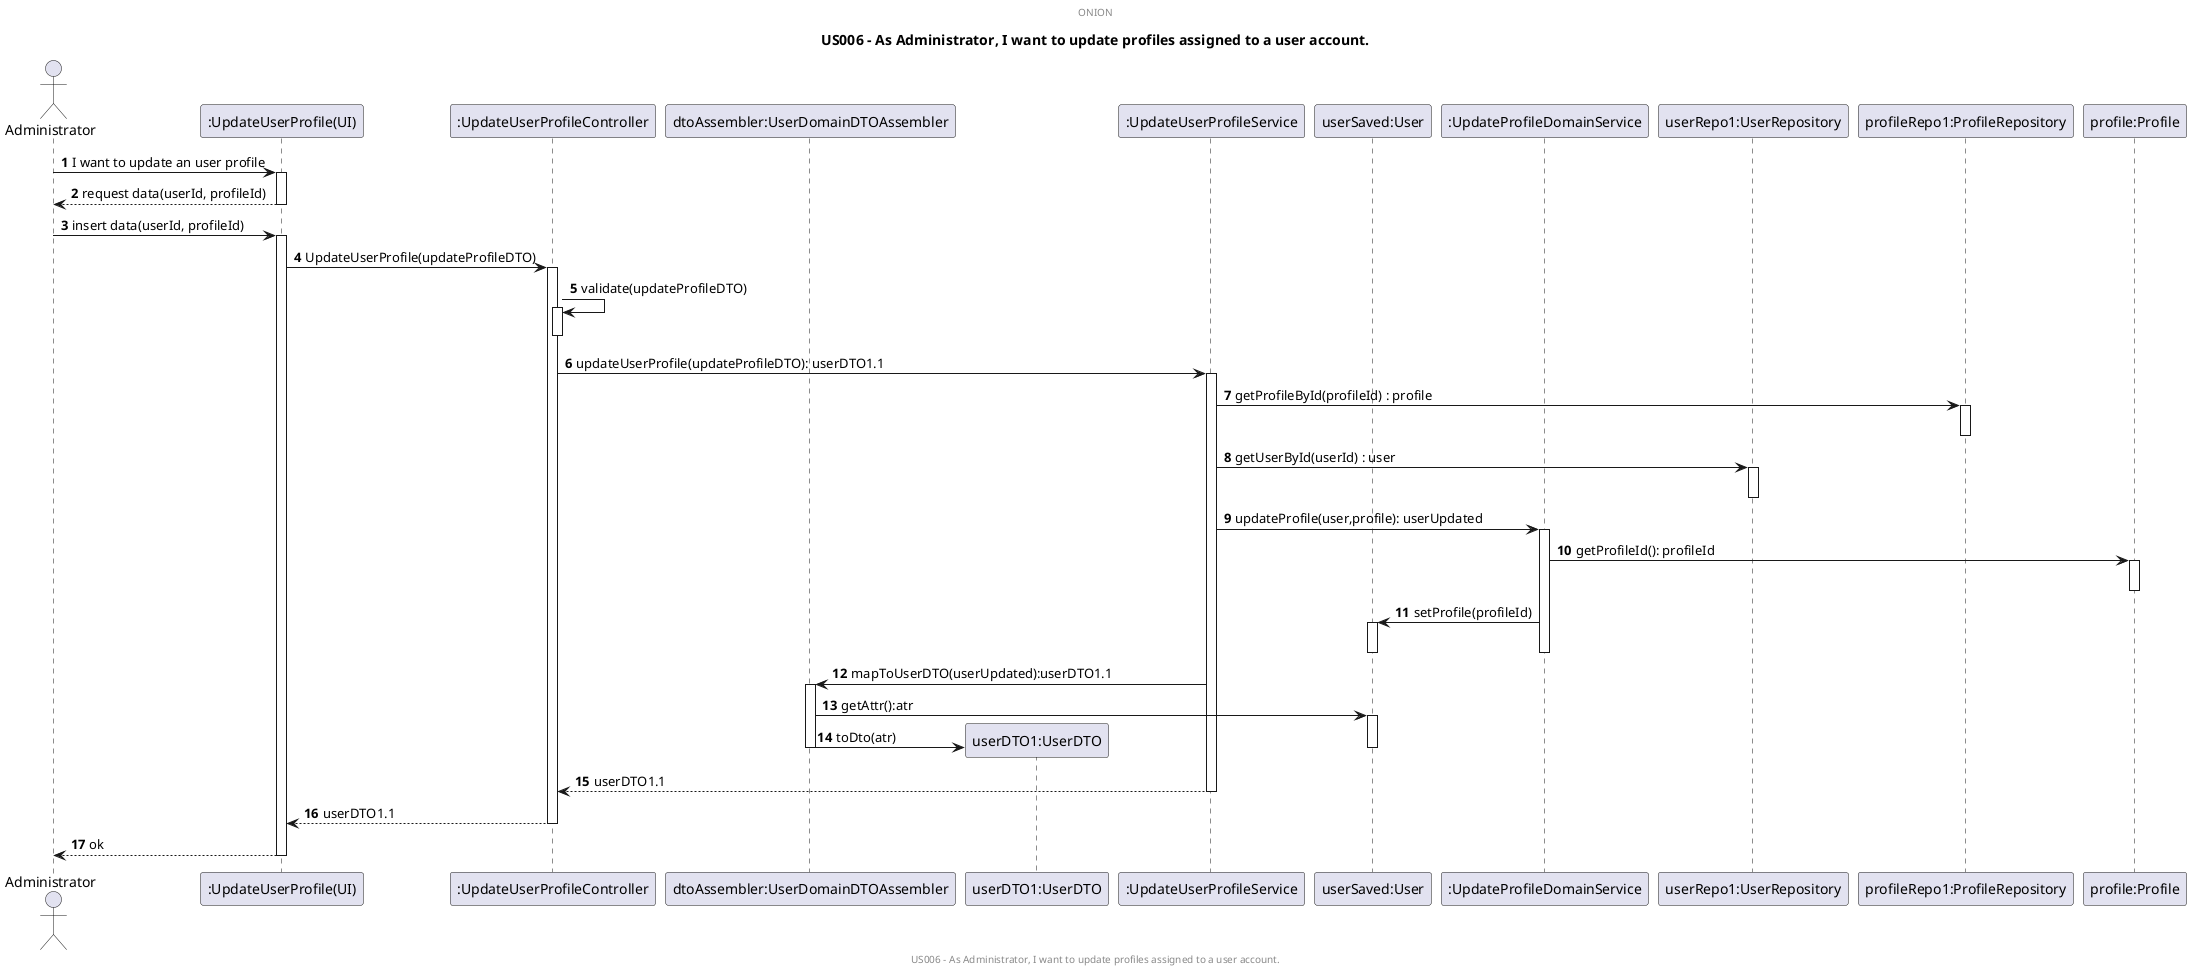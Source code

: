 @startuml
'https://plantuml.com/class-diagram

'TITLE ON TOP
title US006 - As Administrator, I want to update profiles assigned to a user account.

'HEADER FOOTER DESCRIPTIONS
center header ONION
center footer US006 - As Administrator, I want to update profiles assigned to a user account.

autoactivate on
autonumber

actor "Administrator" as user
participant ":UpdateUserProfile(UI)" as route
participant ":UpdateUserProfileController" as controller
participant "dtoAssembler:UserDomainDTOAssembler" as mapperJson
participant "userDTO1:UserDTO" as dtoUser1

participant ":UpdateUserProfileService" as service
participant "userSaved:User" as user1

participant ":UpdateProfileDomainService" as serviceProfile

participant "userRepo1:UserRepository" as repo

participant "profileRepo1:ProfileRepository" as repoProfile

participant "profile:Profile" as profile



user -> route :I want to update an user profile
user <-- route: request data(userId, profileId)
deactivate route
user -> route: insert data(userId, profileId)
route -> controller: UpdateUserProfile(updateProfileDTO)
controller -> controller:validate(updateProfileDTO)
deactivate controller
deactivate mapperJson
controller -> service : updateUserProfile(updateProfileDTO): userDTO1.1
service -> repoProfile : getProfileById(profileId) : profile
deactivate

service -> repo : getUserById(userId) : user
deactivate

service -> serviceProfile: updateProfile(user,profile): userUpdated
serviceProfile -> profile: getProfileId(): profileId
deactivate
serviceProfile -> user1: setProfile(profileId)
deactivate
deactivate
service -> mapperJson : mapToUserDTO(userUpdated):userDTO1.1
mapperJson -> user1 : getAttr():atr
mapperJson-> dtoUser1** : toDto(atr)
deactivate
deactivate mapperJson
deactivate user1
controller <-- service: userDTO1.1
deactivate service
route <-- controller : userDTO1.1
deactivate controller
user <-- route: ok
deactivate route


@enduml